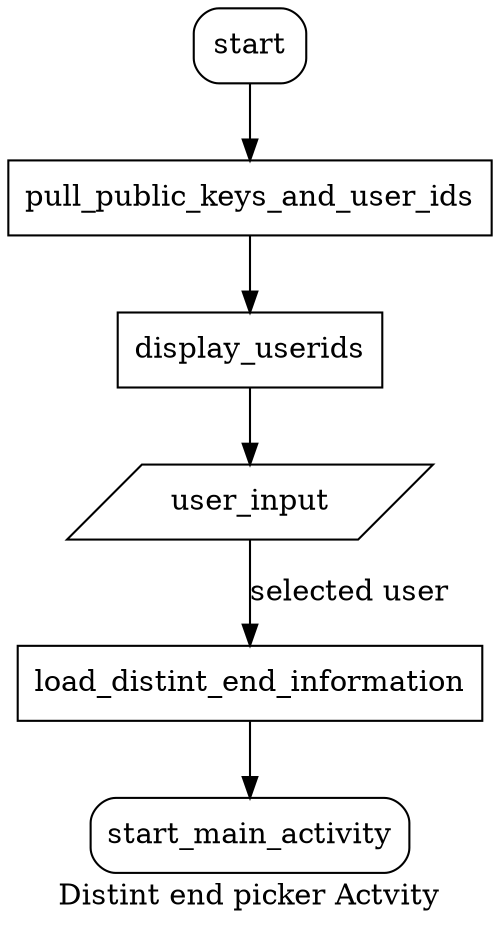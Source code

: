 digraph {
    label="Distint end picker Actvity"
 
    start[shape="box", style=rounded];
    start_main_activity[shape="box", style=rounded];
    display_userids[shape="box", style=""];

    load_distint_end_information[shape="box", style=""];
    pull_public_keys_and_user_ids[shape="box", style=""];
    user_input[shape="parallelogram", style=""];



    start -> pull_public_keys_and_user_ids;
    pull_public_keys_and_user_ids -> display_userids;
    display_userids -> user_input;
    user_input -> load_distint_end_information[label="selected user"];
    load_distint_end_information -> start_main_activity;



}
